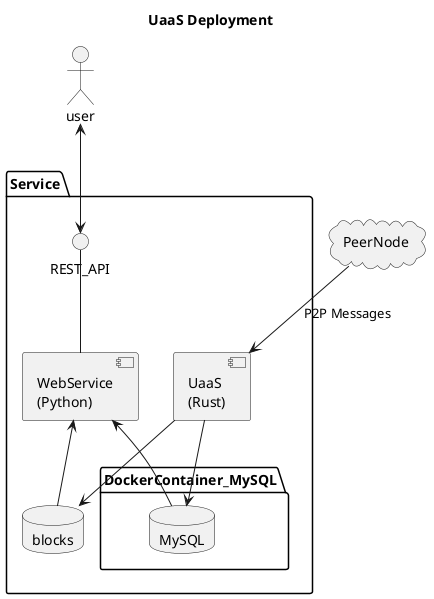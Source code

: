 @startuml
Title UaaS Deployment
' left to right direction


actor user
cloud PeerNode

package Service {
    () "REST_API"
    component "WebService\n(Python)" as WebService

    user <--> REST_API
    REST_API -- WebService

    component "UaaS\n(Rust)" as UaaS

    database blocks

    package DockerContainer_MySQL {
        database MySQL
    }
    UaaS --> MySQL
    WebService <-- MySQL

    UaaS --> blocks
    WebService <-- blocks


    PeerNode --> UaaS: P2P Messages
}

@enduml